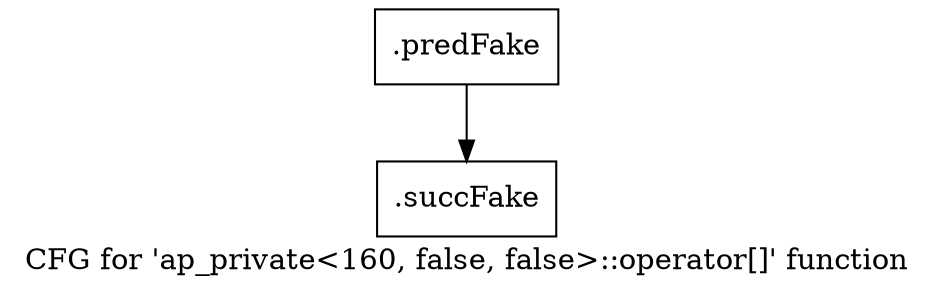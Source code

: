 digraph "CFG for 'ap_private\<160, false, false\>::operator[]' function" {
	label="CFG for 'ap_private\<160, false, false\>::operator[]' function";

	Node0x59ede70 [shape=record,filename="",linenumber="",label="{.predFake}"];
	Node0x59ede70 -> Node0x6166750[ callList="" memoryops="" filename="/mnt/xilinx/Vitis_HLS/2021.2/include/etc/ap_private.h" execusionnum="0"];
	Node0x6166750 [shape=record,filename="/mnt/xilinx/Vitis_HLS/2021.2/include/etc/ap_private.h",linenumber="4351",label="{.succFake}"];
}
